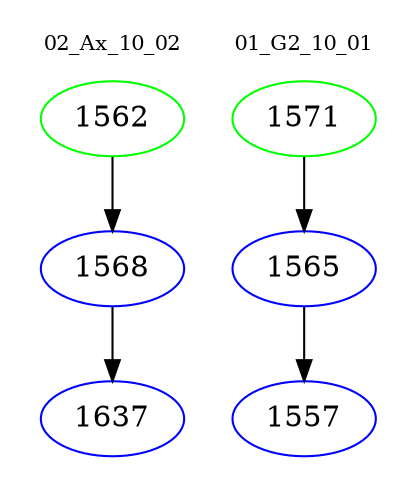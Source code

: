 digraph{
subgraph cluster_0 {
color = white
label = "02_Ax_10_02";
fontsize=10;
T0_1562 [label="1562", color="green"]
T0_1562 -> T0_1568 [color="black"]
T0_1568 [label="1568", color="blue"]
T0_1568 -> T0_1637 [color="black"]
T0_1637 [label="1637", color="blue"]
}
subgraph cluster_1 {
color = white
label = "01_G2_10_01";
fontsize=10;
T1_1571 [label="1571", color="green"]
T1_1571 -> T1_1565 [color="black"]
T1_1565 [label="1565", color="blue"]
T1_1565 -> T1_1557 [color="black"]
T1_1557 [label="1557", color="blue"]
}
}
